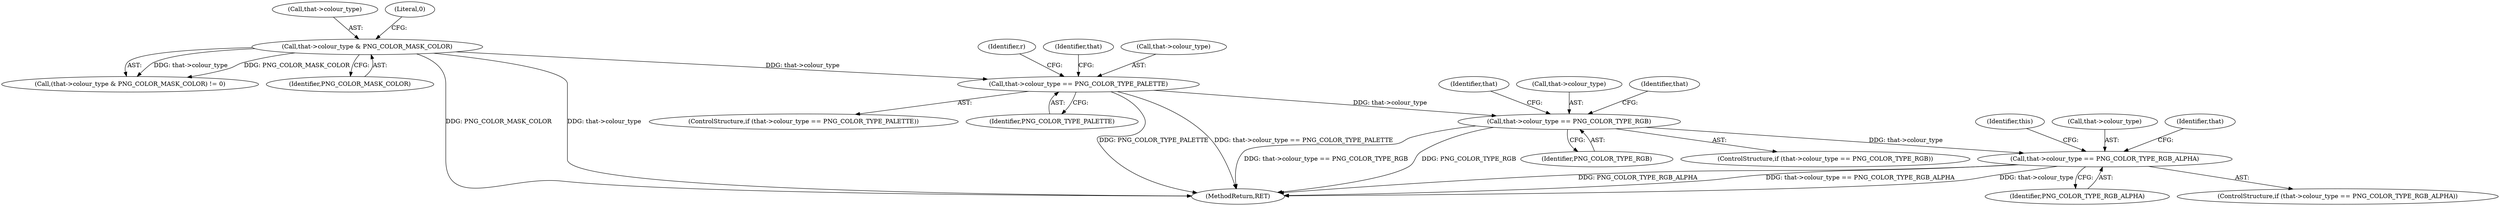 digraph "0_Android_9d4853418ab2f754c2b63e091c29c5529b8b86ca_77@pointer" {
"1000156" [label="(Call,that->colour_type == PNG_COLOR_TYPE_PALETTE)"];
"1000146" [label="(Call,that->colour_type & PNG_COLOR_MASK_COLOR)"];
"1001296" [label="(Call,that->colour_type == PNG_COLOR_TYPE_RGB)"];
"1001308" [label="(Call,that->colour_type == PNG_COLOR_TYPE_RGB_ALPHA)"];
"1000155" [label="(ControlStructure,if (that->colour_type == PNG_COLOR_TYPE_PALETTE))"];
"1000167" [label="(Identifier,r)"];
"1001325" [label="(MethodReturn,RET)"];
"1001303" [label="(Identifier,that)"];
"1000147" [label="(Call,that->colour_type)"];
"1001320" [label="(Identifier,this)"];
"1001300" [label="(Identifier,PNG_COLOR_TYPE_RGB)"];
"1001309" [label="(Call,that->colour_type)"];
"1000145" [label="(Call,(that->colour_type & PNG_COLOR_MASK_COLOR) != 0)"];
"1001312" [label="(Identifier,PNG_COLOR_TYPE_RGB_ALPHA)"];
"1001315" [label="(Identifier,that)"];
"1000151" [label="(Literal,0)"];
"1001297" [label="(Call,that->colour_type)"];
"1000146" [label="(Call,that->colour_type & PNG_COLOR_MASK_COLOR)"];
"1000156" [label="(Call,that->colour_type == PNG_COLOR_TYPE_PALETTE)"];
"1001296" [label="(Call,that->colour_type == PNG_COLOR_TYPE_RGB)"];
"1000160" [label="(Identifier,PNG_COLOR_TYPE_PALETTE)"];
"1001307" [label="(ControlStructure,if (that->colour_type == PNG_COLOR_TYPE_RGB_ALPHA))"];
"1000162" [label="(Identifier,that)"];
"1001308" [label="(Call,that->colour_type == PNG_COLOR_TYPE_RGB_ALPHA)"];
"1000157" [label="(Call,that->colour_type)"];
"1000150" [label="(Identifier,PNG_COLOR_MASK_COLOR)"];
"1001295" [label="(ControlStructure,if (that->colour_type == PNG_COLOR_TYPE_RGB))"];
"1001310" [label="(Identifier,that)"];
"1000156" -> "1000155"  [label="AST: "];
"1000156" -> "1000160"  [label="CFG: "];
"1000157" -> "1000156"  [label="AST: "];
"1000160" -> "1000156"  [label="AST: "];
"1000162" -> "1000156"  [label="CFG: "];
"1000167" -> "1000156"  [label="CFG: "];
"1000156" -> "1001325"  [label="DDG: PNG_COLOR_TYPE_PALETTE"];
"1000156" -> "1001325"  [label="DDG: that->colour_type == PNG_COLOR_TYPE_PALETTE"];
"1000146" -> "1000156"  [label="DDG: that->colour_type"];
"1000156" -> "1001296"  [label="DDG: that->colour_type"];
"1000146" -> "1000145"  [label="AST: "];
"1000146" -> "1000150"  [label="CFG: "];
"1000147" -> "1000146"  [label="AST: "];
"1000150" -> "1000146"  [label="AST: "];
"1000151" -> "1000146"  [label="CFG: "];
"1000146" -> "1001325"  [label="DDG: PNG_COLOR_MASK_COLOR"];
"1000146" -> "1001325"  [label="DDG: that->colour_type"];
"1000146" -> "1000145"  [label="DDG: that->colour_type"];
"1000146" -> "1000145"  [label="DDG: PNG_COLOR_MASK_COLOR"];
"1001296" -> "1001295"  [label="AST: "];
"1001296" -> "1001300"  [label="CFG: "];
"1001297" -> "1001296"  [label="AST: "];
"1001300" -> "1001296"  [label="AST: "];
"1001303" -> "1001296"  [label="CFG: "];
"1001310" -> "1001296"  [label="CFG: "];
"1001296" -> "1001325"  [label="DDG: that->colour_type == PNG_COLOR_TYPE_RGB"];
"1001296" -> "1001325"  [label="DDG: PNG_COLOR_TYPE_RGB"];
"1001296" -> "1001308"  [label="DDG: that->colour_type"];
"1001308" -> "1001307"  [label="AST: "];
"1001308" -> "1001312"  [label="CFG: "];
"1001309" -> "1001308"  [label="AST: "];
"1001312" -> "1001308"  [label="AST: "];
"1001315" -> "1001308"  [label="CFG: "];
"1001320" -> "1001308"  [label="CFG: "];
"1001308" -> "1001325"  [label="DDG: PNG_COLOR_TYPE_RGB_ALPHA"];
"1001308" -> "1001325"  [label="DDG: that->colour_type == PNG_COLOR_TYPE_RGB_ALPHA"];
"1001308" -> "1001325"  [label="DDG: that->colour_type"];
}
